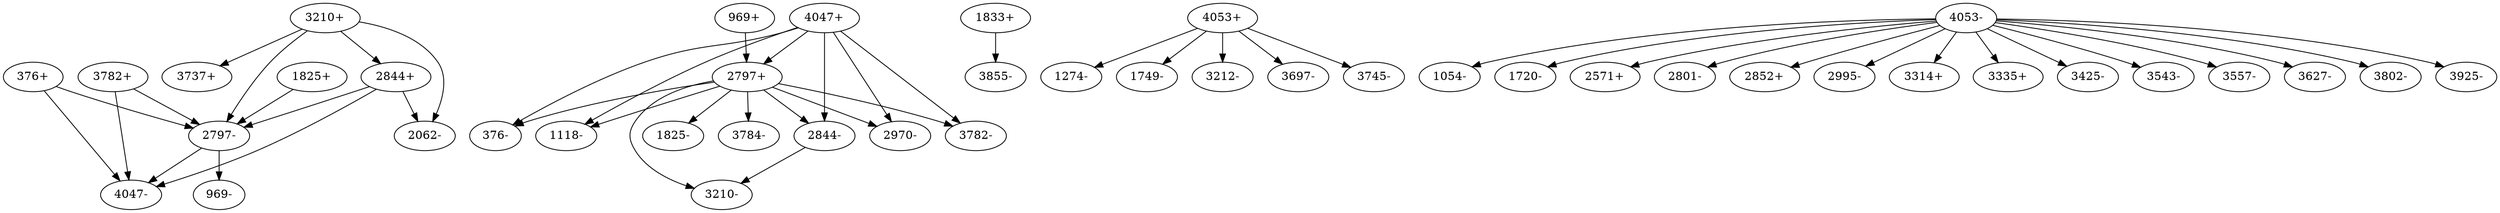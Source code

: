 digraph dist {
graph [k=40 s=200 n=1]
"376+" -> "2797-" [d=224 e=41.7 n=2]
"376+" -> "4047-" [d=251 e=58.9 n=1]
"969+" -> "2797+" [d=203 e=58.9 n=1]
"1825+" -> "2797-" [d=160 e=58.9 n=1]
"1833+" -> "3855-" [d=6 e=24.1 n=6]
"2797+" -> "376-" [d=224 e=41.7 n=2]
"2844+" -> "2062-" [d=261 e=58.9 n=1]
"2797+" -> "1118-" [d=29 e=41.7 n=2]
"2844+" -> "2797-" [d=169 e=58.9 n=1]
"2797+" -> "1825-" [d=160 e=58.9 n=1]
"3210+" -> "2062-" [d=265 e=58.9 n=1]
"2844+" -> "4047-" [d=276 e=58.9 n=1]
"2797+" -> "2844-" [d=169 e=58.9 n=1]
"3210+" -> "2797-" [d=255 e=58.9 n=1]
"2797+" -> "2970-" [d=130 e=58.9 n=1]
"2844-" -> "3210-" [d=259 e=58.9 n=1]
"2797+" -> "3210-" [d=255 e=58.9 n=1]
"3210+" -> "2844+" [d=259 e=58.9 n=1]
"3782+" -> "2797-" [d=165 e=58.9 n=1]
"2797+" -> "3782-" [d=165 e=58.9 n=1]
"3210+" -> "3737+" [d=-35 e=58.9 n=1]
"3782+" -> "4047-" [d=248 e=58.9 n=1]
"4047+" -> "376-" [d=251 e=58.9 n=1]
"2797+" -> "3784-" [d=-2 e=41.7 n=2]
"4053+" -> "1274-" [d=58 e=58.9 n=1]
"4047+" -> "1118-" [d=279 e=58.9 n=1]
"2797-" -> "969-" [d=203 e=58.9 n=1]
"4053+" -> "1749-" [d=-39 e=58.9 n=1]
"4053+" -> "3212-" [d=19 e=41.7 n=2]
"4047+" -> "2797+" [d=226 e=58.9 n=1]
"2797-" -> "4047-" [d=226 e=58.9 n=1]
"4053+" -> "3697-" [d=-39 e=58.9 n=1]
"4047+" -> "2844-" [d=276 e=58.9 n=1]
"4053+" -> "3745-" [d=-39 e=58.9 n=1]
"4053-" -> "1054-" [d=-39 e=58.9 n=1]
"4053-" -> "1720-" [d=-39 e=58.9 n=1]
"4047+" -> "2970-" [d=124 e=58.9 n=1]
"4053-" -> "2571+" [d=-39 e=58.9 n=1]
"4053-" -> "2801-" [d=-34 e=58.9 n=1]
"4053-" -> "2852+" [d=-39 e=58.9 n=1]
"4053-" -> "2995-" [d=-39 e=58.9 n=1]
"4053-" -> "3314+" [d=-28 e=58.9 n=1]
"4047+" -> "3782-" [d=248 e=58.9 n=1]
"4053-" -> "3335+" [d=35 e=58.9 n=1]
"4053-" -> "3425-" [d=-38 e=58.9 n=1]
"4053-" -> "3543-" [d=-39 e=58.9 n=1]
"4053-" -> "3557-" [d=-28 e=58.9 n=1]
"4053-" -> "3627-" [d=-39 e=58.9 n=1]
"4053-" -> "3802-" [d=-39 e=58.9 n=1]
"4053-" -> "3925-" [d=-19 e=58.9 n=1]
}
